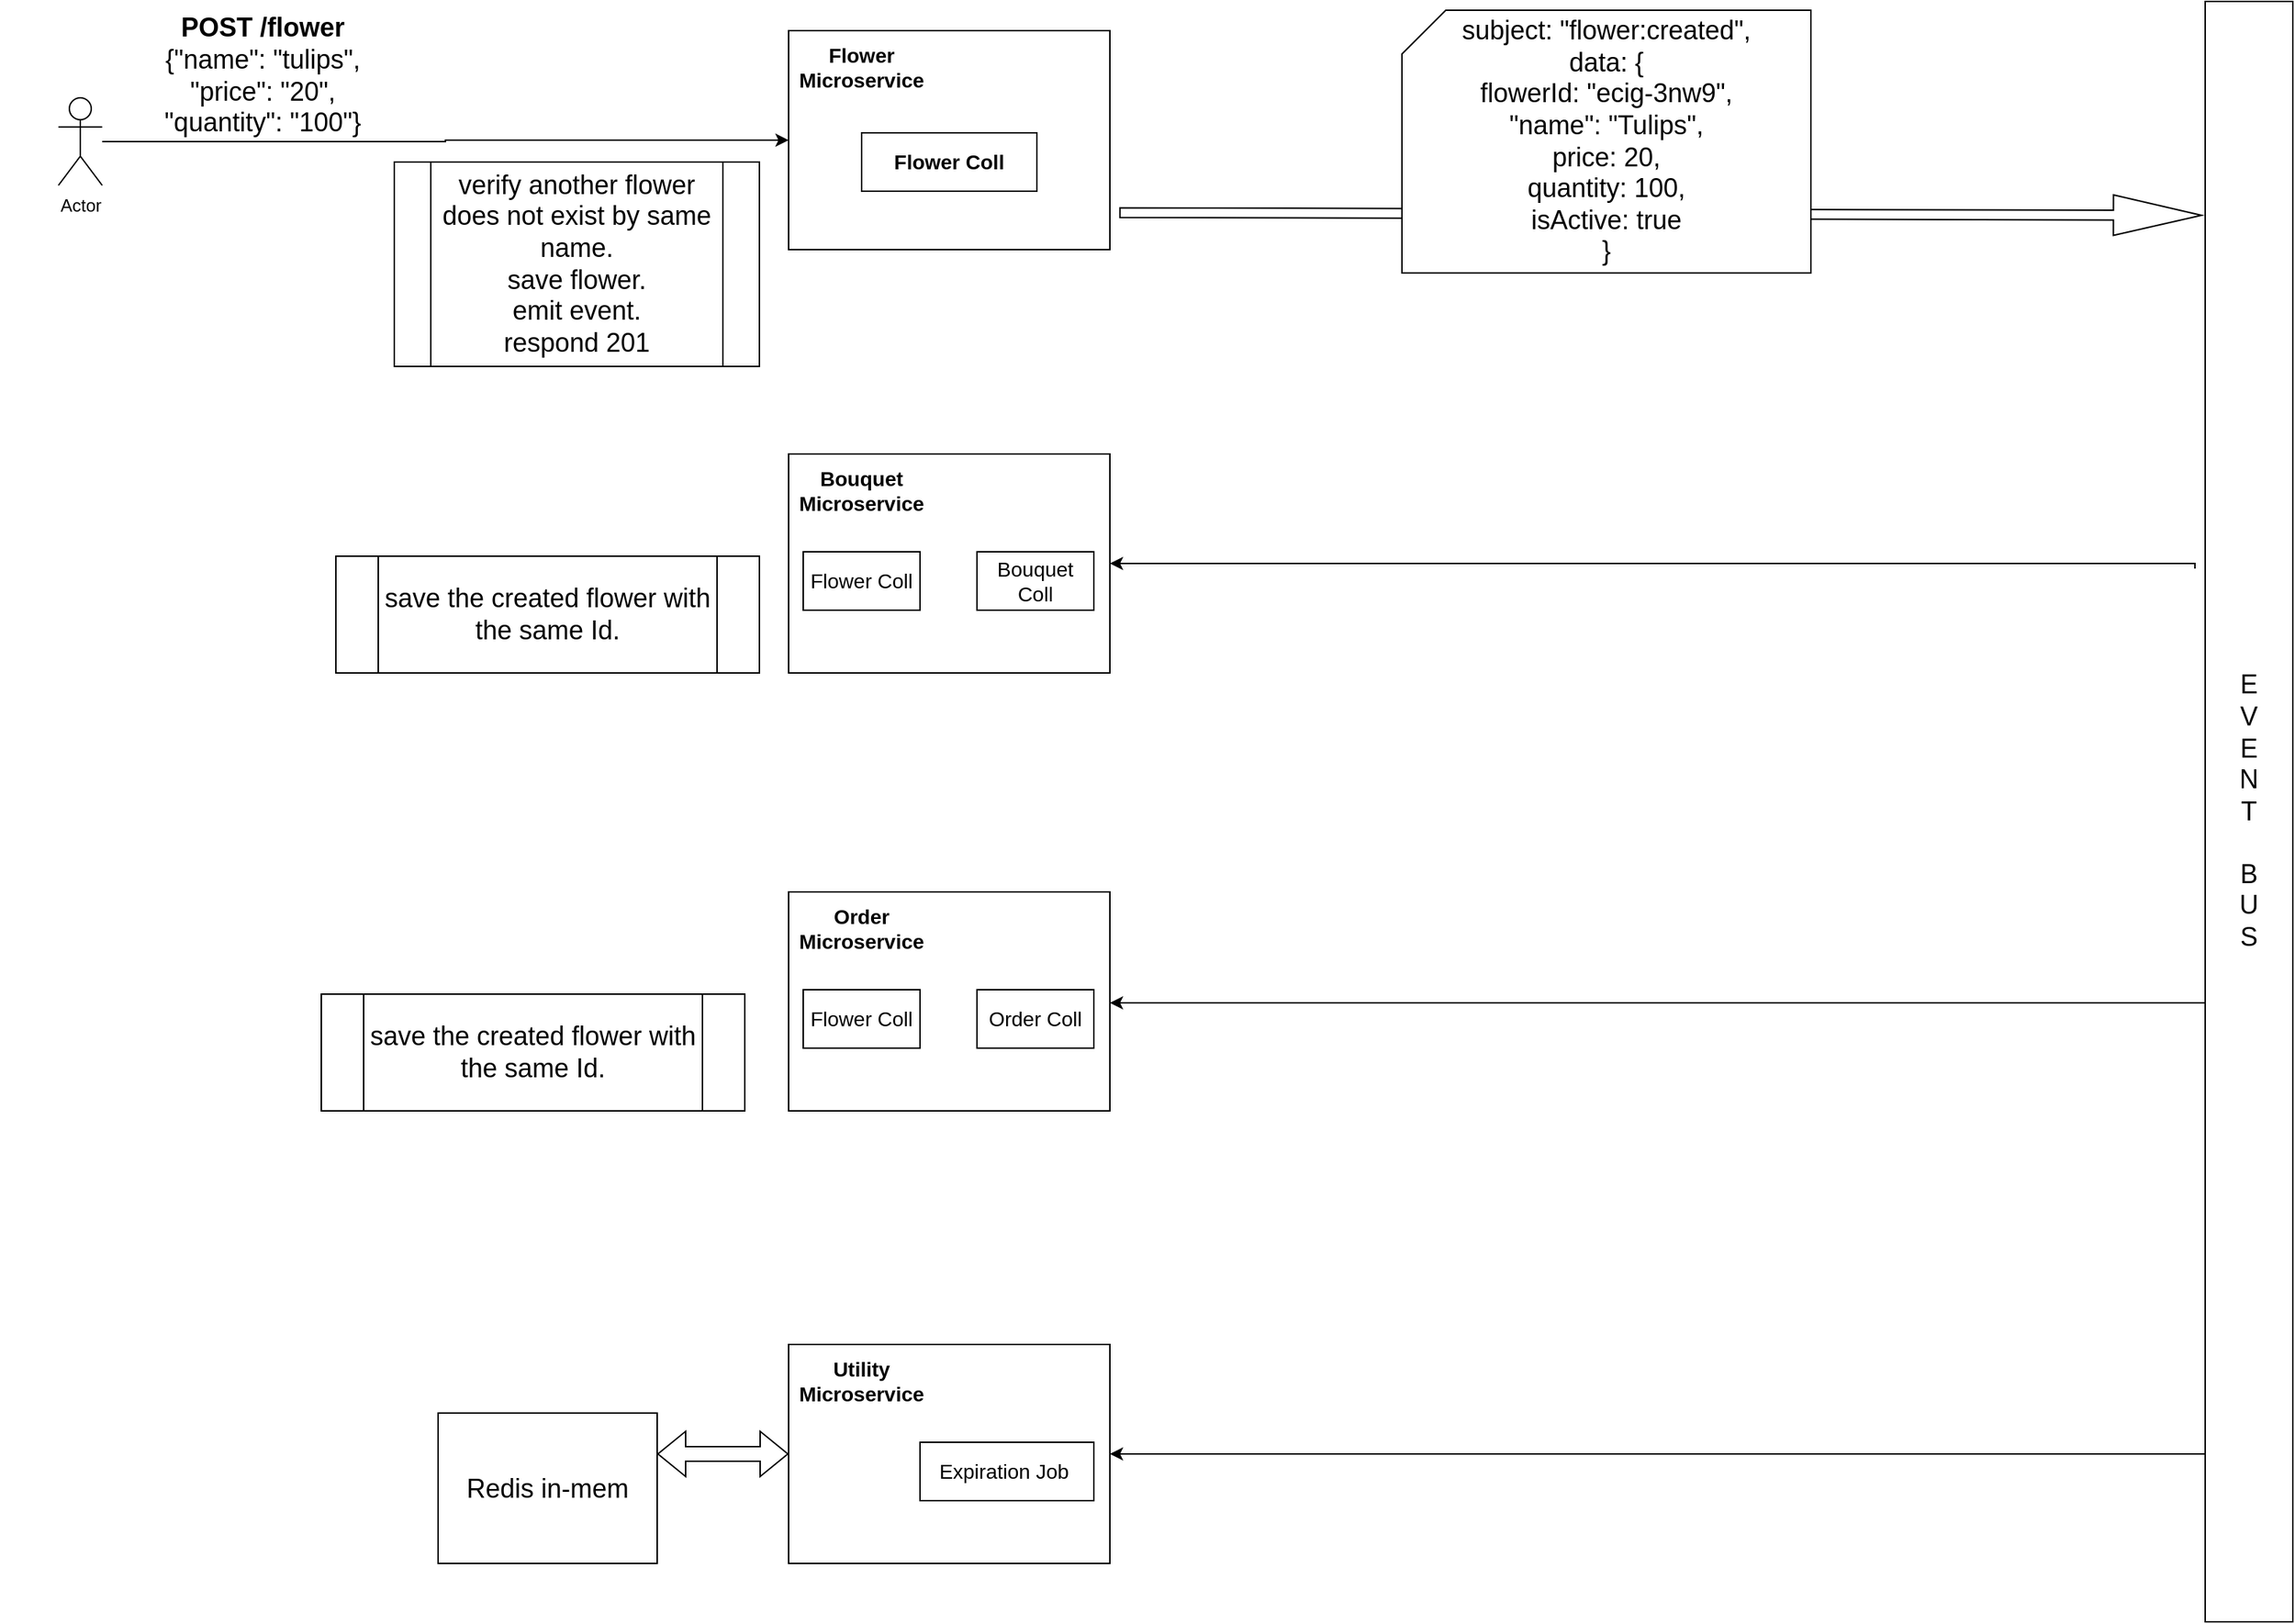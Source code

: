 <mxfile version="19.0.3" type="device"><diagram id="z9EzCmLXQSxuZ-4Axso4" name="Page-1"><mxGraphModel dx="1720" dy="2487" grid="1" gridSize="10" guides="1" tooltips="1" connect="1" arrows="1" fold="1" page="1" pageScale="1" pageWidth="1654" pageHeight="1169" math="0" shadow="0"><root><mxCell id="0"/><mxCell id="1" parent="0"/><mxCell id="CZBQ9HR7Dfr9N-4URWu_-20" style="edgeStyle=orthogonalEdgeStyle;rounded=0;orthogonalLoop=1;jettySize=auto;html=1;entryX=0;entryY=0.5;entryDx=0;entryDy=0;fontSize=12;" parent="1" source="CZBQ9HR7Dfr9N-4URWu_-1" target="CZBQ9HR7Dfr9N-4URWu_-2" edge="1"><mxGeometry relative="1" as="geometry"/></mxCell><mxCell id="CZBQ9HR7Dfr9N-4URWu_-1" value="Actor" style="shape=umlActor;verticalLabelPosition=bottom;verticalAlign=top;html=1;outlineConnect=0;" parent="1" vertex="1"><mxGeometry x="40" y="-1074" width="30" height="60" as="geometry"/></mxCell><mxCell id="CZBQ9HR7Dfr9N-4URWu_-2" value="" style="rounded=0;whiteSpace=wrap;html=1;align=center;" parent="1" vertex="1"><mxGeometry x="540" y="-1120" width="220" height="150" as="geometry"/></mxCell><mxCell id="CZBQ9HR7Dfr9N-4URWu_-3" value="&lt;b&gt;&lt;font style=&quot;font-size: 14px;&quot;&gt;Flower Microservice&lt;/font&gt;&lt;/b&gt;" style="text;html=1;strokeColor=none;fillColor=none;align=center;verticalAlign=middle;whiteSpace=wrap;rounded=0;" parent="1" vertex="1"><mxGeometry x="560" y="-1110" width="60" height="30" as="geometry"/></mxCell><mxCell id="CZBQ9HR7Dfr9N-4URWu_-4" value="&lt;b&gt;&lt;font style=&quot;font-size: 14px;&quot;&gt;Flower Coll&lt;/font&gt;&lt;/b&gt;" style="rounded=0;whiteSpace=wrap;html=1;" parent="1" vertex="1"><mxGeometry x="590" y="-1050" width="120" height="40" as="geometry"/></mxCell><mxCell id="CZBQ9HR7Dfr9N-4URWu_-5" value="" style="rounded=0;whiteSpace=wrap;html=1;align=center;" parent="1" vertex="1"><mxGeometry x="540" y="-830" width="220" height="150" as="geometry"/></mxCell><mxCell id="CZBQ9HR7Dfr9N-4URWu_-6" value="&lt;b&gt;&lt;font style=&quot;font-size: 14px;&quot;&gt;Bouquet Microservice&lt;/font&gt;&lt;/b&gt;" style="text;html=1;strokeColor=none;fillColor=none;align=center;verticalAlign=middle;whiteSpace=wrap;rounded=0;" parent="1" vertex="1"><mxGeometry x="560" y="-820" width="60" height="30" as="geometry"/></mxCell><mxCell id="CZBQ9HR7Dfr9N-4URWu_-7" value="&lt;font style=&quot;font-size: 14px;&quot;&gt;Flower Coll&lt;/font&gt;" style="rounded=0;whiteSpace=wrap;html=1;" parent="1" vertex="1"><mxGeometry x="550" y="-763" width="80" height="40" as="geometry"/></mxCell><mxCell id="CZBQ9HR7Dfr9N-4URWu_-8" value="&lt;font style=&quot;font-size: 14px;&quot;&gt;Bouquet Coll&lt;/font&gt;" style="rounded=0;whiteSpace=wrap;html=1;" parent="1" vertex="1"><mxGeometry x="669" y="-763" width="80" height="40" as="geometry"/></mxCell><mxCell id="CZBQ9HR7Dfr9N-4URWu_-9" value="" style="rounded=0;whiteSpace=wrap;html=1;align=center;" parent="1" vertex="1"><mxGeometry x="540" y="-530" width="220" height="150" as="geometry"/></mxCell><mxCell id="CZBQ9HR7Dfr9N-4URWu_-10" value="&lt;font style=&quot;font-size: 14px;&quot;&gt;&lt;b&gt;Order&lt;br&gt;Microservice&lt;/b&gt;&lt;/font&gt;" style="text;html=1;strokeColor=none;fillColor=none;align=center;verticalAlign=middle;whiteSpace=wrap;rounded=0;" parent="1" vertex="1"><mxGeometry x="560" y="-520" width="60" height="30" as="geometry"/></mxCell><mxCell id="CZBQ9HR7Dfr9N-4URWu_-11" value="&lt;font style=&quot;font-size: 14px;&quot;&gt;Flower Coll&lt;/font&gt;" style="rounded=0;whiteSpace=wrap;html=1;" parent="1" vertex="1"><mxGeometry x="550" y="-463" width="80" height="40" as="geometry"/></mxCell><mxCell id="CZBQ9HR7Dfr9N-4URWu_-12" value="&lt;font style=&quot;font-size: 14px;&quot;&gt;Order Coll&lt;/font&gt;" style="rounded=0;whiteSpace=wrap;html=1;" parent="1" vertex="1"><mxGeometry x="669" y="-463" width="80" height="40" as="geometry"/></mxCell><mxCell id="CZBQ9HR7Dfr9N-4URWu_-13" value="" style="rounded=0;whiteSpace=wrap;html=1;align=center;" parent="1" vertex="1"><mxGeometry x="540" y="-220" width="220" height="150" as="geometry"/></mxCell><mxCell id="CZBQ9HR7Dfr9N-4URWu_-14" value="&lt;b&gt;&lt;font style=&quot;font-size: 14px;&quot;&gt;Utility&lt;br&gt;Microservice&lt;/font&gt;&lt;/b&gt;" style="text;html=1;strokeColor=none;fillColor=none;align=center;verticalAlign=middle;whiteSpace=wrap;rounded=0;" parent="1" vertex="1"><mxGeometry x="560" y="-210" width="60" height="30" as="geometry"/></mxCell><mxCell id="CZBQ9HR7Dfr9N-4URWu_-16" value="&lt;font style=&quot;font-size: 14px;&quot;&gt;Expiration Job&amp;nbsp;&lt;/font&gt;" style="rounded=0;whiteSpace=wrap;html=1;" parent="1" vertex="1"><mxGeometry x="630" y="-153" width="119" height="40" as="geometry"/></mxCell><mxCell id="CZBQ9HR7Dfr9N-4URWu_-31" style="edgeStyle=orthogonalEdgeStyle;rounded=0;orthogonalLoop=1;jettySize=auto;html=1;entryX=1;entryY=0.5;entryDx=0;entryDy=0;fontSize=18;exitX=-0.117;exitY=0.35;exitDx=0;exitDy=0;exitPerimeter=0;" parent="1" source="CZBQ9HR7Dfr9N-4URWu_-17" target="CZBQ9HR7Dfr9N-4URWu_-5" edge="1"><mxGeometry relative="1" as="geometry"><Array as="points"><mxPoint x="1503" y="-755"/></Array></mxGeometry></mxCell><mxCell id="CZBQ9HR7Dfr9N-4URWu_-33" style="edgeStyle=orthogonalEdgeStyle;rounded=0;orthogonalLoop=1;jettySize=auto;html=1;entryX=1;entryY=0.5;entryDx=0;entryDy=0;fontSize=18;" parent="1" edge="1"><mxGeometry relative="1" as="geometry"><mxPoint x="1510" y="-459.0" as="sourcePoint"/><mxPoint x="760" y="-454.0" as="targetPoint"/><Array as="points"><mxPoint x="1510" y="-454"/></Array></mxGeometry></mxCell><mxCell id="CZBQ9HR7Dfr9N-4URWu_-35" style="edgeStyle=orthogonalEdgeStyle;rounded=0;orthogonalLoop=1;jettySize=auto;html=1;entryX=1;entryY=0.5;entryDx=0;entryDy=0;fontSize=18;" parent="1" source="CZBQ9HR7Dfr9N-4URWu_-17" target="CZBQ9HR7Dfr9N-4URWu_-13" edge="1"><mxGeometry relative="1" as="geometry"><Array as="points"><mxPoint x="1330" y="-145"/><mxPoint x="1330" y="-145"/></Array></mxGeometry></mxCell><mxCell id="CZBQ9HR7Dfr9N-4URWu_-17" value="&lt;font style=&quot;font-size: 18px;&quot;&gt;E&lt;br&gt;V&lt;br&gt;E&lt;br&gt;N&lt;br&gt;T&lt;br&gt;&lt;br&gt;B&lt;br&gt;U&lt;br&gt;S&lt;/font&gt;" style="rounded=0;whiteSpace=wrap;html=1;" parent="1" vertex="1"><mxGeometry x="1510" y="-1140" width="60" height="1110" as="geometry"/></mxCell><mxCell id="CZBQ9HR7Dfr9N-4URWu_-21" value="&lt;font style=&quot;&quot;&gt;&lt;font style=&quot;font-size: 18px;&quot;&gt;&lt;b&gt;POST /flower&lt;/b&gt;&lt;br&gt;{&quot;name&quot;: &quot;tulips&quot;,&lt;br&gt;&quot;price&quot;: &quot;20&quot;,&lt;br&gt;&quot;quantity&quot;: &quot;100&quot;}&lt;/font&gt;&lt;br&gt;&lt;/font&gt;" style="text;html=1;strokeColor=none;fillColor=none;align=center;verticalAlign=middle;whiteSpace=wrap;rounded=0;fontSize=12;" parent="1" vertex="1"><mxGeometry y="-1104" width="360" height="30" as="geometry"/></mxCell><mxCell id="CZBQ9HR7Dfr9N-4URWu_-25" value="verify another flower does not exist by same name.&lt;br&gt;save flower.&lt;br&gt;emit event.&lt;br&gt;respond 201" style="shape=process;whiteSpace=wrap;html=1;backgroundOutline=1;fontSize=18;" parent="1" vertex="1"><mxGeometry x="270" y="-1030" width="250" height="140" as="geometry"/></mxCell><mxCell id="CZBQ9HR7Dfr9N-4URWu_-28" value="" style="shape=flexArrow;endArrow=classic;html=1;rounded=0;fontSize=18;exitX=1.029;exitY=0.831;exitDx=0;exitDy=0;exitPerimeter=0;width=6.667;endSize=19.783;entryX=-0.033;entryY=0.132;entryDx=0;entryDy=0;entryPerimeter=0;" parent="1" source="CZBQ9HR7Dfr9N-4URWu_-2" target="CZBQ9HR7Dfr9N-4URWu_-17" edge="1"><mxGeometry width="50" height="50" relative="1" as="geometry"><mxPoint x="1040" y="-800" as="sourcePoint"/><mxPoint x="1090" y="-850" as="targetPoint"/></mxGeometry></mxCell><mxCell id="CZBQ9HR7Dfr9N-4URWu_-36" value="save the created flower with the same Id." style="shape=process;whiteSpace=wrap;html=1;backgroundOutline=1;fontSize=18;" parent="1" vertex="1"><mxGeometry x="230" y="-760" width="290" height="80" as="geometry"/></mxCell><mxCell id="CZBQ9HR7Dfr9N-4URWu_-37" value="save the created flower with the same Id." style="shape=process;whiteSpace=wrap;html=1;backgroundOutline=1;fontSize=18;" parent="1" vertex="1"><mxGeometry x="220" y="-460" width="290" height="80" as="geometry"/></mxCell><mxCell id="CZBQ9HR7Dfr9N-4URWu_-38" value="Redis in-mem" style="rounded=0;whiteSpace=wrap;html=1;fontSize=18;" parent="1" vertex="1"><mxGeometry x="300" y="-173" width="150" height="103" as="geometry"/></mxCell><mxCell id="CZBQ9HR7Dfr9N-4URWu_-41" value="" style="shape=flexArrow;endArrow=classic;startArrow=classic;html=1;rounded=0;fontSize=18;entryX=0;entryY=0.5;entryDx=0;entryDy=0;" parent="1" target="CZBQ9HR7Dfr9N-4URWu_-13" edge="1"><mxGeometry width="100" height="100" relative="1" as="geometry"><mxPoint x="450" y="-145" as="sourcePoint"/><mxPoint x="840" y="-380" as="targetPoint"/></mxGeometry></mxCell><mxCell id="CZBQ9HR7Dfr9N-4URWu_-27" value="subject: &quot;flower:created&quot;,&lt;br&gt;data: {&lt;br&gt;flowerId: &quot;ecig-3nw9&quot;,&lt;br&gt;&quot;name&quot;: &quot;Tulips&quot;,&lt;br&gt;price: 20,&lt;br&gt;quantity: 100,&lt;br&gt;isActive: true&lt;br&gt;}" style="shape=card;whiteSpace=wrap;html=1;fontSize=18;" parent="1" vertex="1"><mxGeometry x="960" y="-1134" width="280" height="180" as="geometry"/></mxCell></root></mxGraphModel></diagram></mxfile>
